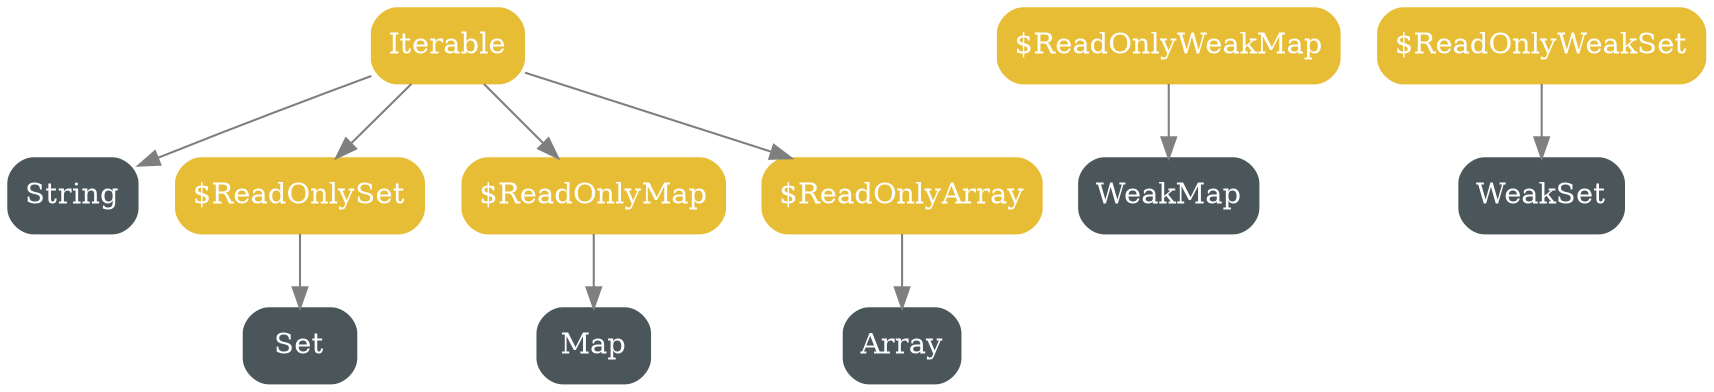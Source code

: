 digraph Collections {
  edge [
    color="#7F7F7F"
  ];
  node [
    shape="box",
    style="rounded, filled",
    fontcolor="#FFFFFF",
    color="#E8BD36"
  ];
  rankdir="TB";

  Set [color="#4A5659"];
  Map [color="#4A5659"];
  Array [color="#4A5659"];
  String  [color="#4A5659"];
  WeakMap [color="#4A5659"];
  WeakSet [color="#4A5659"];

  Iterable -> "$ReadOnlySet";
  Iterable -> "$ReadOnlyMap";
  Iterable -> "$ReadOnlyArray";
  Iterable -> String;
  "$ReadOnlyArray" -> Array;
  "$ReadOnlySet" -> Set;
  "$ReadOnlyMap" -> Map;
  "$ReadOnlyWeakMap" -> WeakMap;
  "$ReadOnlyWeakSet" -> WeakSet;
}
